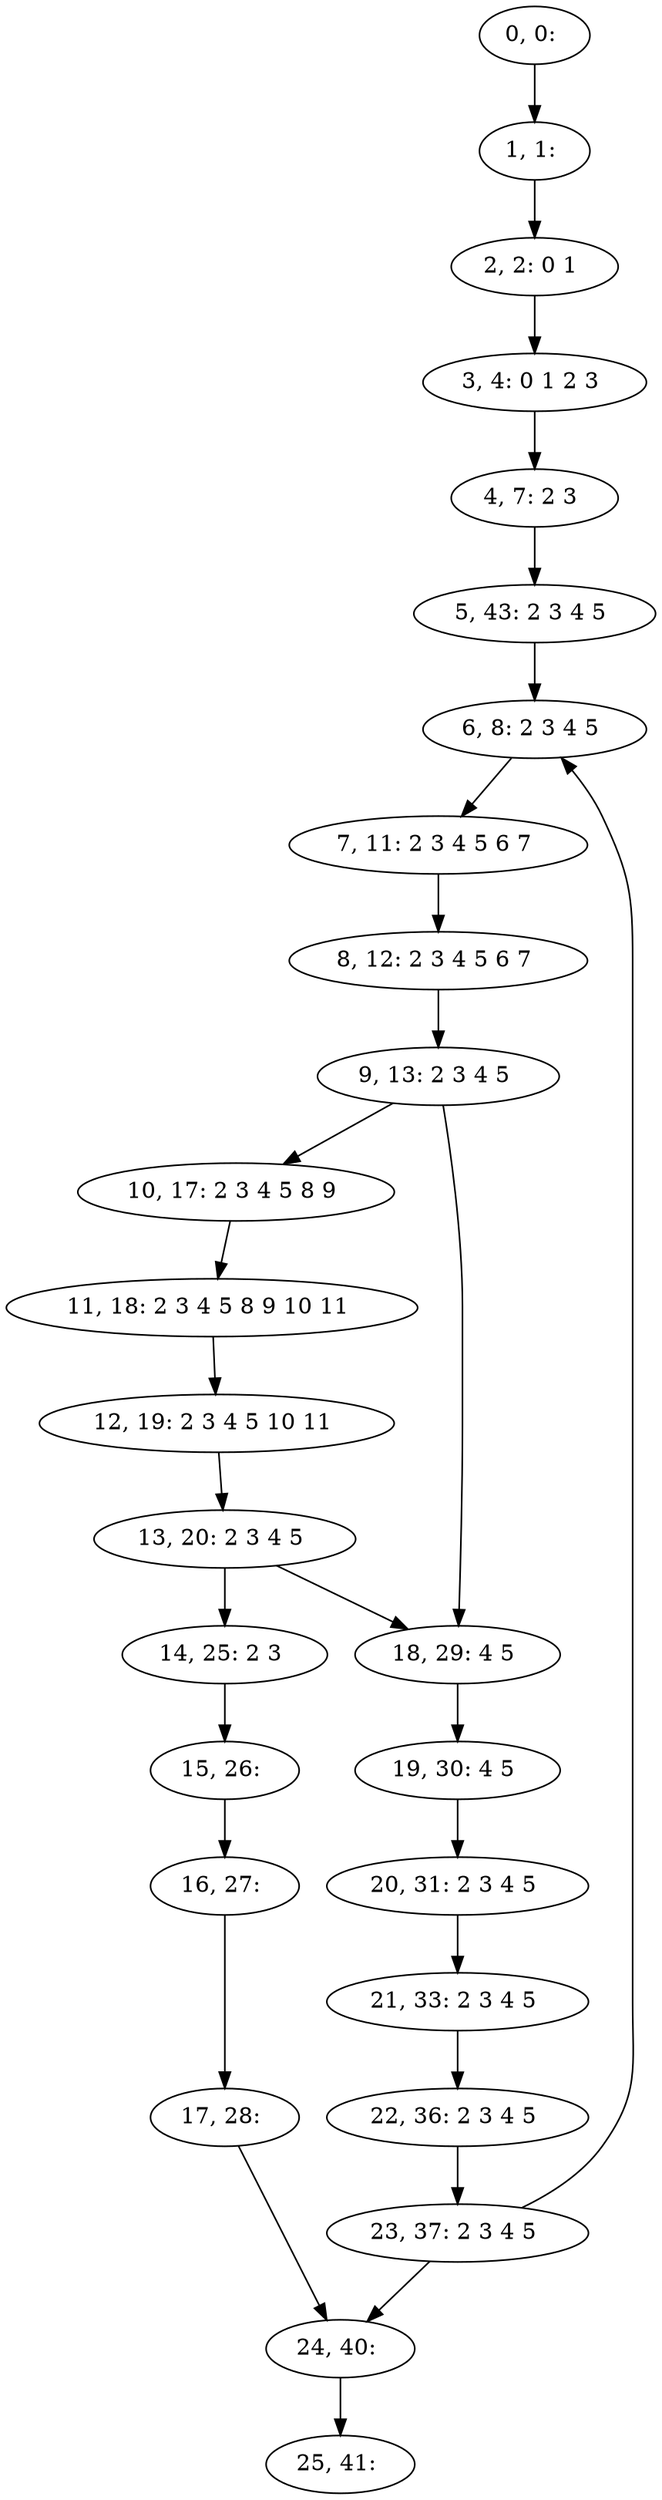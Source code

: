 digraph G {
0[label="0, 0: "];
1[label="1, 1: "];
2[label="2, 2: 0 1 "];
3[label="3, 4: 0 1 2 3 "];
4[label="4, 7: 2 3 "];
5[label="5, 43: 2 3 4 5 "];
6[label="6, 8: 2 3 4 5 "];
7[label="7, 11: 2 3 4 5 6 7 "];
8[label="8, 12: 2 3 4 5 6 7 "];
9[label="9, 13: 2 3 4 5 "];
10[label="10, 17: 2 3 4 5 8 9 "];
11[label="11, 18: 2 3 4 5 8 9 10 11 "];
12[label="12, 19: 2 3 4 5 10 11 "];
13[label="13, 20: 2 3 4 5 "];
14[label="14, 25: 2 3 "];
15[label="15, 26: "];
16[label="16, 27: "];
17[label="17, 28: "];
18[label="18, 29: 4 5 "];
19[label="19, 30: 4 5 "];
20[label="20, 31: 2 3 4 5 "];
21[label="21, 33: 2 3 4 5 "];
22[label="22, 36: 2 3 4 5 "];
23[label="23, 37: 2 3 4 5 "];
24[label="24, 40: "];
25[label="25, 41: "];
0->1 ;
1->2 ;
2->3 ;
3->4 ;
4->5 ;
5->6 ;
6->7 ;
7->8 ;
8->9 ;
9->10 ;
9->18 ;
10->11 ;
11->12 ;
12->13 ;
13->14 ;
13->18 ;
14->15 ;
15->16 ;
16->17 ;
17->24 ;
18->19 ;
19->20 ;
20->21 ;
21->22 ;
22->23 ;
23->24 ;
23->6 ;
24->25 ;
}
